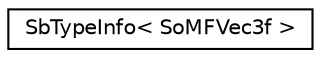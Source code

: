 digraph "Graphical Class Hierarchy"
{
 // LATEX_PDF_SIZE
  edge [fontname="Helvetica",fontsize="10",labelfontname="Helvetica",labelfontsize="10"];
  node [fontname="Helvetica",fontsize="10",shape=record];
  rankdir="LR";
  Node0 [label="SbTypeInfo\< SoMFVec3f \>",height=0.2,width=0.4,color="black", fillcolor="white", style="filled",URL="$structSbTypeInfo_3_01SoMFVec3f_01_4.html",tooltip=" "];
}
